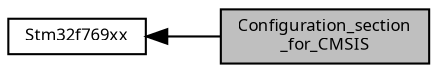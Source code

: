 digraph "Configuration_section_for_CMSIS"
{
  edge [fontname="Sans",fontsize="8",labelfontname="Sans",labelfontsize="8"];
  node [fontname="Sans",fontsize="8",shape=record];
  rankdir=LR;
  Node0 [label="Configuration_section\l_for_CMSIS",height=0.2,width=0.4,color="black", fillcolor="grey75", style="filled", fontcolor="black"];
  Node1 [label="Stm32f769xx",height=0.2,width=0.4,color="black", fillcolor="white", style="filled",URL="$group__stm32f769xx.html"];
  Node1->Node0 [shape=plaintext, dir="back", style="solid"];
}
